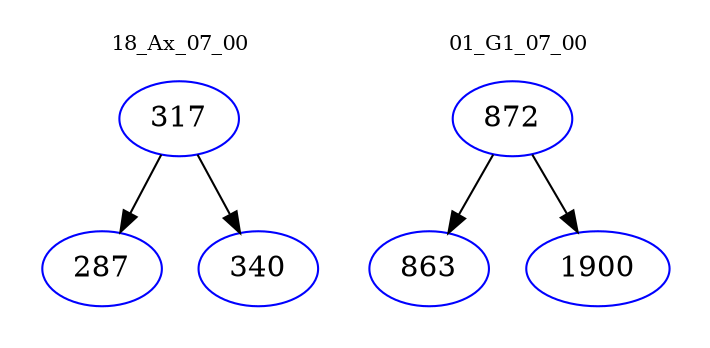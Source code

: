 digraph{
subgraph cluster_0 {
color = white
label = "18_Ax_07_00";
fontsize=10;
T0_317 [label="317", color="blue"]
T0_317 -> T0_287 [color="black"]
T0_287 [label="287", color="blue"]
T0_317 -> T0_340 [color="black"]
T0_340 [label="340", color="blue"]
}
subgraph cluster_1 {
color = white
label = "01_G1_07_00";
fontsize=10;
T1_872 [label="872", color="blue"]
T1_872 -> T1_863 [color="black"]
T1_863 [label="863", color="blue"]
T1_872 -> T1_1900 [color="black"]
T1_1900 [label="1900", color="blue"]
}
}
